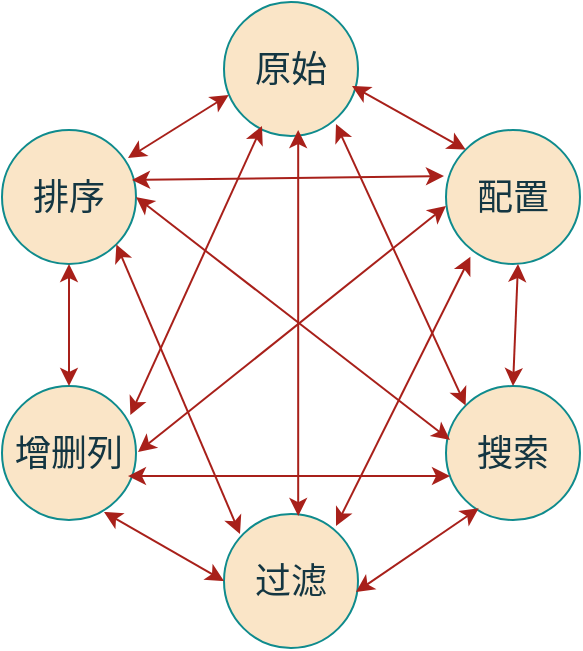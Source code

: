 <mxfile version="21.5.0" type="github">
  <diagram name="Page-1" id="Pj8JxLWc7A7s6rLNthNV">
    <mxGraphModel dx="989" dy="521" grid="0" gridSize="10" guides="1" tooltips="1" connect="1" arrows="1" fold="1" page="1" pageScale="1" pageWidth="827" pageHeight="1169" math="0" shadow="0">
      <root>
        <mxCell id="0" />
        <mxCell id="1" parent="0" />
        <mxCell id="OXVCj5owbj6GMBL5KQRy-3" value="&lt;font style=&quot;font-size: 18px;&quot;&gt;原始&lt;/font&gt;" style="ellipse;whiteSpace=wrap;html=1;aspect=fixed;labelBackgroundColor=none;fillColor=#FAE5C7;strokeColor=#0F8B8D;fontColor=#143642;" vertex="1" parent="1">
          <mxGeometry x="341" y="341" width="67" height="67" as="geometry" />
        </mxCell>
        <mxCell id="OXVCj5owbj6GMBL5KQRy-4" value="&lt;font style=&quot;font-size: 18px;&quot;&gt;配置&lt;/font&gt;" style="ellipse;whiteSpace=wrap;html=1;aspect=fixed;labelBackgroundColor=none;fillColor=#FAE5C7;strokeColor=#0F8B8D;fontColor=#143642;" vertex="1" parent="1">
          <mxGeometry x="452" y="405" width="67" height="67" as="geometry" />
        </mxCell>
        <mxCell id="OXVCj5owbj6GMBL5KQRy-5" value="&lt;font style=&quot;font-size: 18px;&quot;&gt;搜索&lt;/font&gt;" style="ellipse;whiteSpace=wrap;html=1;aspect=fixed;labelBackgroundColor=none;fillColor=#FAE5C7;strokeColor=#0F8B8D;fontColor=#143642;" vertex="1" parent="1">
          <mxGeometry x="452" y="533" width="67" height="67" as="geometry" />
        </mxCell>
        <mxCell id="OXVCj5owbj6GMBL5KQRy-6" value="&lt;span style=&quot;font-size: 18px;&quot;&gt;过滤&lt;/span&gt;" style="ellipse;whiteSpace=wrap;html=1;aspect=fixed;labelBackgroundColor=none;fillColor=#FAE5C7;strokeColor=#0F8B8D;fontColor=#143642;" vertex="1" parent="1">
          <mxGeometry x="341" y="597" width="67" height="67" as="geometry" />
        </mxCell>
        <mxCell id="OXVCj5owbj6GMBL5KQRy-7" value="&lt;font style=&quot;font-size: 18px;&quot;&gt;增删列&lt;/font&gt;" style="ellipse;whiteSpace=wrap;html=1;aspect=fixed;labelBackgroundColor=none;fillColor=#FAE5C7;strokeColor=#0F8B8D;fontColor=#143642;" vertex="1" parent="1">
          <mxGeometry x="230" y="533" width="67" height="67" as="geometry" />
        </mxCell>
        <mxCell id="OXVCj5owbj6GMBL5KQRy-8" value="&lt;font style=&quot;font-size: 18px;&quot;&gt;排序&lt;/font&gt;" style="ellipse;whiteSpace=wrap;html=1;aspect=fixed;labelBackgroundColor=none;fillColor=#FAE5C7;strokeColor=#0F8B8D;fontColor=#143642;" vertex="1" parent="1">
          <mxGeometry x="230" y="405" width="67" height="67" as="geometry" />
        </mxCell>
        <mxCell id="OXVCj5owbj6GMBL5KQRy-39" value="" style="endArrow=classic;startArrow=classic;html=1;rounded=0;exitX=0.539;exitY=0.015;exitDx=0;exitDy=0;exitPerimeter=0;labelBackgroundColor=none;fontColor=default;strokeColor=#A8201A;" edge="1" parent="1">
          <mxGeometry width="50" height="50" relative="1" as="geometry">
            <mxPoint x="378.113" y="598.005" as="sourcePoint" />
            <mxPoint x="378.08" y="405" as="targetPoint" />
          </mxGeometry>
        </mxCell>
        <mxCell id="OXVCj5owbj6GMBL5KQRy-41" value="" style="endArrow=classic;startArrow=classic;html=1;rounded=0;entryX=0.035;entryY=0.694;entryDx=0;entryDy=0;entryPerimeter=0;labelBackgroundColor=none;fontColor=default;strokeColor=#A8201A;" edge="1" parent="1" target="OXVCj5owbj6GMBL5KQRy-3">
          <mxGeometry width="50" height="50" relative="1" as="geometry">
            <mxPoint x="293" y="419" as="sourcePoint" />
            <mxPoint x="343" y="369" as="targetPoint" />
          </mxGeometry>
        </mxCell>
        <mxCell id="OXVCj5owbj6GMBL5KQRy-42" value="" style="endArrow=classic;startArrow=classic;html=1;rounded=0;exitX=0.5;exitY=0;exitDx=0;exitDy=0;entryX=0.5;entryY=1;entryDx=0;entryDy=0;labelBackgroundColor=none;fontColor=default;strokeColor=#A8201A;" edge="1" parent="1" source="OXVCj5owbj6GMBL5KQRy-7" target="OXVCj5owbj6GMBL5KQRy-8">
          <mxGeometry width="50" height="50" relative="1" as="geometry">
            <mxPoint x="217" y="522" as="sourcePoint" />
            <mxPoint x="267" y="472" as="targetPoint" />
          </mxGeometry>
        </mxCell>
        <mxCell id="OXVCj5owbj6GMBL5KQRy-43" value="" style="endArrow=classic;startArrow=classic;html=1;rounded=0;exitX=0;exitY=0.5;exitDx=0;exitDy=0;labelBackgroundColor=none;fontColor=default;strokeColor=#A8201A;" edge="1" parent="1" source="OXVCj5owbj6GMBL5KQRy-6">
          <mxGeometry width="50" height="50" relative="1" as="geometry">
            <mxPoint x="231" y="646" as="sourcePoint" />
            <mxPoint x="281" y="596" as="targetPoint" />
          </mxGeometry>
        </mxCell>
        <mxCell id="OXVCj5owbj6GMBL5KQRy-44" value="" style="endArrow=classic;startArrow=classic;html=1;rounded=0;entryX=0.244;entryY=0.913;entryDx=0;entryDy=0;entryPerimeter=0;labelBackgroundColor=none;fontColor=default;strokeColor=#A8201A;" edge="1" parent="1" target="OXVCj5owbj6GMBL5KQRy-5">
          <mxGeometry width="50" height="50" relative="1" as="geometry">
            <mxPoint x="407" y="636" as="sourcePoint" />
            <mxPoint x="457" y="586" as="targetPoint" />
          </mxGeometry>
        </mxCell>
        <mxCell id="OXVCj5owbj6GMBL5KQRy-45" value="" style="endArrow=classic;startArrow=classic;html=1;rounded=0;exitX=0.5;exitY=0;exitDx=0;exitDy=0;labelBackgroundColor=none;fontColor=default;strokeColor=#A8201A;" edge="1" parent="1" source="OXVCj5owbj6GMBL5KQRy-5">
          <mxGeometry width="50" height="50" relative="1" as="geometry">
            <mxPoint x="438" y="522" as="sourcePoint" />
            <mxPoint x="488" y="472" as="targetPoint" />
          </mxGeometry>
        </mxCell>
        <mxCell id="OXVCj5owbj6GMBL5KQRy-46" value="" style="endArrow=classic;startArrow=classic;html=1;rounded=0;entryX=0;entryY=0;entryDx=0;entryDy=0;labelBackgroundColor=none;fontColor=default;strokeColor=#A8201A;" edge="1" parent="1" target="OXVCj5owbj6GMBL5KQRy-4">
          <mxGeometry width="50" height="50" relative="1" as="geometry">
            <mxPoint x="405" y="383" as="sourcePoint" />
            <mxPoint x="455" y="333" as="targetPoint" />
          </mxGeometry>
        </mxCell>
        <mxCell id="OXVCj5owbj6GMBL5KQRy-47" value="" style="endArrow=classic;startArrow=classic;html=1;rounded=0;exitX=0;exitY=0;exitDx=0;exitDy=0;labelBackgroundColor=none;fontColor=default;strokeColor=#A8201A;" edge="1" parent="1" source="OXVCj5owbj6GMBL5KQRy-5">
          <mxGeometry width="50" height="50" relative="1" as="geometry">
            <mxPoint x="347" y="452" as="sourcePoint" />
            <mxPoint x="397" y="402" as="targetPoint" />
          </mxGeometry>
        </mxCell>
        <mxCell id="OXVCj5owbj6GMBL5KQRy-48" value="" style="endArrow=classic;startArrow=classic;html=1;rounded=0;exitX=0.958;exitY=0.216;exitDx=0;exitDy=0;exitPerimeter=0;labelBackgroundColor=none;fontColor=default;strokeColor=#A8201A;" edge="1" parent="1" source="OXVCj5owbj6GMBL5KQRy-7">
          <mxGeometry width="50" height="50" relative="1" as="geometry">
            <mxPoint x="310" y="453" as="sourcePoint" />
            <mxPoint x="360" y="403" as="targetPoint" />
          </mxGeometry>
        </mxCell>
        <mxCell id="OXVCj5owbj6GMBL5KQRy-49" value="" style="endArrow=classic;startArrow=classic;html=1;rounded=0;exitX=1;exitY=0.5;exitDx=0;exitDy=0;labelBackgroundColor=none;fontColor=default;strokeColor=#A8201A;" edge="1" parent="1" source="OXVCj5owbj6GMBL5KQRy-8">
          <mxGeometry width="50" height="50" relative="1" as="geometry">
            <mxPoint x="404" y="610" as="sourcePoint" />
            <mxPoint x="454" y="560" as="targetPoint" />
          </mxGeometry>
        </mxCell>
        <mxCell id="OXVCj5owbj6GMBL5KQRy-50" value="" style="endArrow=classic;startArrow=classic;html=1;rounded=0;exitX=0.94;exitY=0.672;exitDx=0;exitDy=0;exitPerimeter=0;labelBackgroundColor=none;fontColor=default;strokeColor=#A8201A;" edge="1" parent="1" source="OXVCj5owbj6GMBL5KQRy-7">
          <mxGeometry width="50" height="50" relative="1" as="geometry">
            <mxPoint x="404" y="628" as="sourcePoint" />
            <mxPoint x="454" y="578" as="targetPoint" />
          </mxGeometry>
        </mxCell>
        <mxCell id="OXVCj5owbj6GMBL5KQRy-51" value="" style="endArrow=classic;startArrow=classic;html=1;rounded=0;entryX=0.182;entryY=0.945;entryDx=0;entryDy=0;entryPerimeter=0;labelBackgroundColor=none;fontColor=default;strokeColor=#A8201A;" edge="1" parent="1" target="OXVCj5owbj6GMBL5KQRy-4">
          <mxGeometry width="50" height="50" relative="1" as="geometry">
            <mxPoint x="397" y="603" as="sourcePoint" />
            <mxPoint x="451" y="438" as="targetPoint" />
          </mxGeometry>
        </mxCell>
        <mxCell id="OXVCj5owbj6GMBL5KQRy-52" value="" style="endArrow=classic;startArrow=classic;html=1;rounded=0;entryX=1;entryY=1;entryDx=0;entryDy=0;labelBackgroundColor=none;fontColor=default;strokeColor=#A8201A;" edge="1" parent="1" target="OXVCj5owbj6GMBL5KQRy-8">
          <mxGeometry width="50" height="50" relative="1" as="geometry">
            <mxPoint x="349" y="607" as="sourcePoint" />
            <mxPoint x="399" y="557" as="targetPoint" />
          </mxGeometry>
        </mxCell>
        <mxCell id="OXVCj5owbj6GMBL5KQRy-53" value="" style="endArrow=classic;startArrow=classic;html=1;rounded=0;labelBackgroundColor=none;fontColor=default;strokeColor=#A8201A;" edge="1" parent="1">
          <mxGeometry width="50" height="50" relative="1" as="geometry">
            <mxPoint x="298" y="566" as="sourcePoint" />
            <mxPoint x="452" y="443" as="targetPoint" />
          </mxGeometry>
        </mxCell>
        <mxCell id="OXVCj5owbj6GMBL5KQRy-54" value="" style="endArrow=classic;startArrow=classic;html=1;rounded=0;exitX=0.97;exitY=0.373;exitDx=0;exitDy=0;exitPerimeter=0;labelBackgroundColor=none;fontColor=default;strokeColor=#A8201A;" edge="1" parent="1" source="OXVCj5owbj6GMBL5KQRy-8">
          <mxGeometry width="50" height="50" relative="1" as="geometry">
            <mxPoint x="391" y="468" as="sourcePoint" />
            <mxPoint x="451" y="428" as="targetPoint" />
          </mxGeometry>
        </mxCell>
      </root>
    </mxGraphModel>
  </diagram>
</mxfile>
